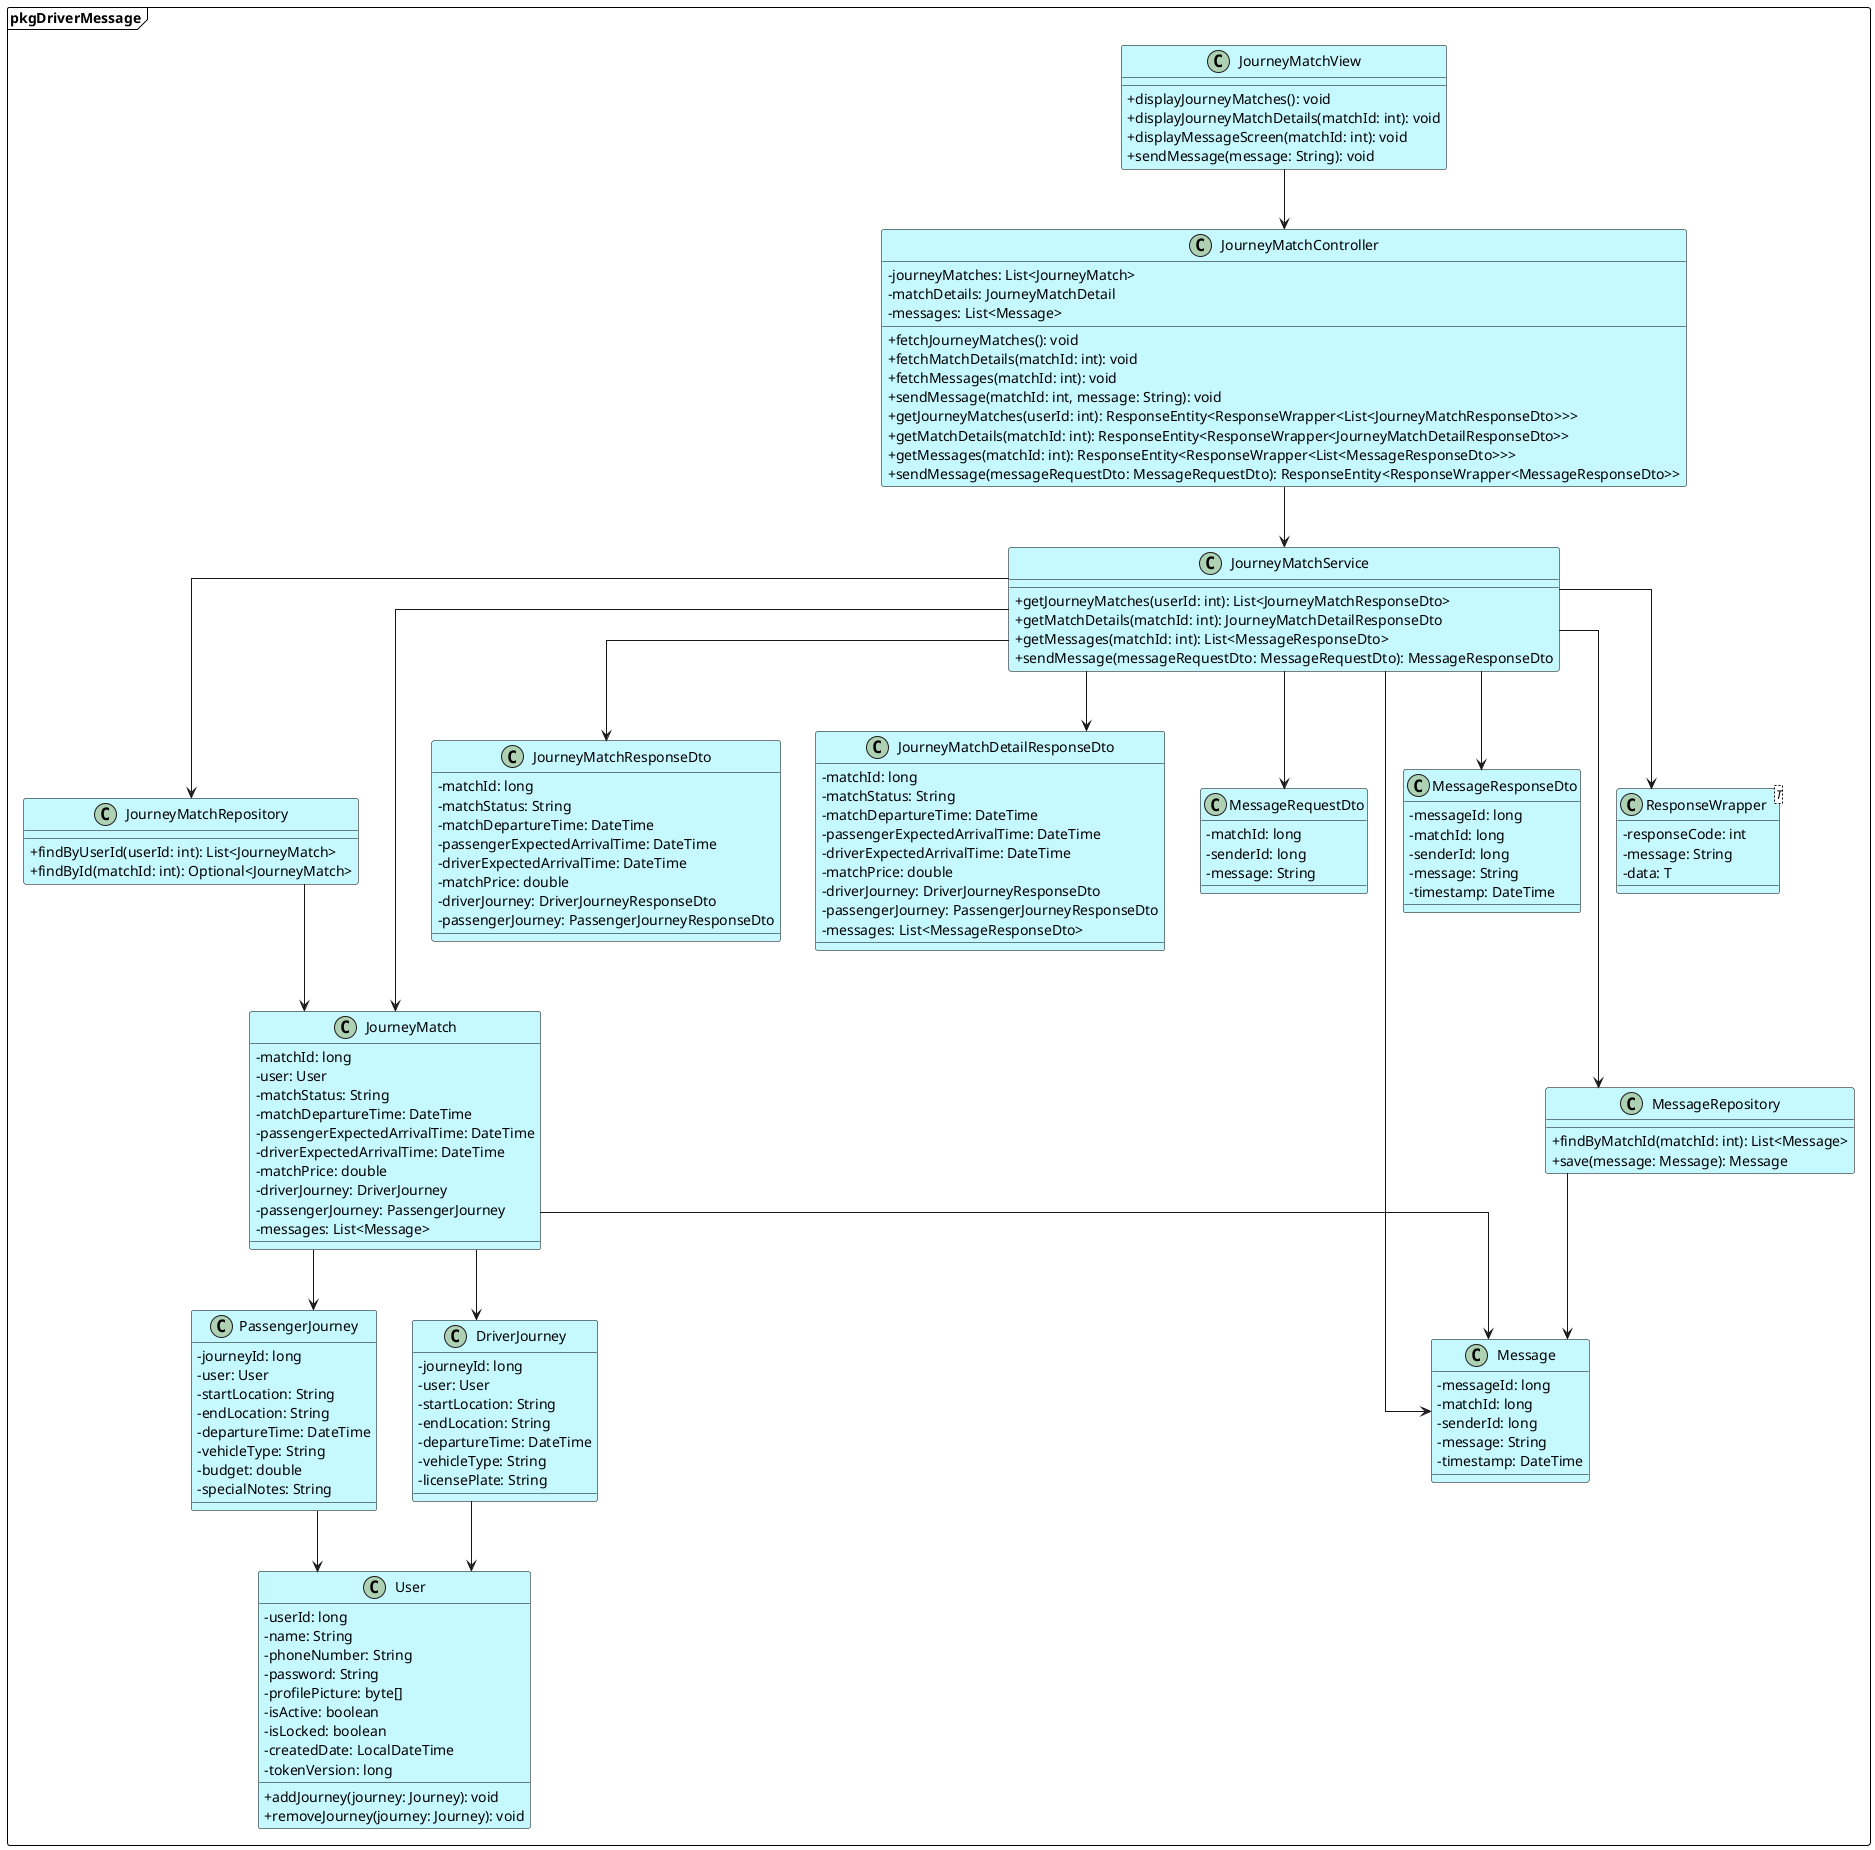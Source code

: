@startuml DriverMessage
skinparam classAttributeIconSize 0
skinparam linetype ortho

skinparam BackgroundColor #ffffff
skinparam class {
    BackgroundColor #c6f8ff
    BorderColor #000000
}

skinparam package {
    BackgroundColor #ffffff
    BorderColor #000000
}

package pkgDriverMessage <<Frame>>{

        class JourneyMatchView {
            + displayJourneyMatches(): void
            + displayJourneyMatchDetails(matchId: int): void
            + displayMessageScreen(matchId: int): void
            + sendMessage(message: String): void
        }

        class JourneyMatchController {
            - journeyMatches: List<JourneyMatch>
            - matchDetails: JourneyMatchDetail
            - messages: List<Message>
            + fetchJourneyMatches(): void
            + fetchMatchDetails(matchId: int): void
            + fetchMessages(matchId: int): void
            + sendMessage(matchId: int, message: String): void
        }
 
        class JourneyMatchController {
            + getJourneyMatches(userId: int): ResponseEntity<ResponseWrapper<List<JourneyMatchResponseDto>>>
            + getMatchDetails(matchId: int): ResponseEntity<ResponseWrapper<JourneyMatchDetailResponseDto>>
            + getMessages(matchId: int): ResponseEntity<ResponseWrapper<List<MessageResponseDto>>>
            + sendMessage(messageRequestDto: MessageRequestDto): ResponseEntity<ResponseWrapper<MessageResponseDto>>
        }
 
        class JourneyMatchService {
            + getJourneyMatches(userId: int): List<JourneyMatchResponseDto>
            + getMatchDetails(matchId: int): JourneyMatchDetailResponseDto
            + getMessages(matchId: int): List<MessageResponseDto>
            + sendMessage(messageRequestDto: MessageRequestDto): MessageResponseDto
        }

        class JourneyMatchRepository {
            + findByUserId(userId: int): List<JourneyMatch>
            + findById(matchId: int): Optional<JourneyMatch>
        }

        class MessageRepository {
            + findByMatchId(matchId: int): List<Message>
            + save(message: Message): Message
        }

        class JourneyMatchResponseDto {
            - matchId: long
            - matchStatus: String
            - matchDepartureTime: DateTime
            - passengerExpectedArrivalTime: DateTime
            - driverExpectedArrivalTime: DateTime
            - matchPrice: double
            - driverJourney: DriverJourneyResponseDto
            - passengerJourney: PassengerJourneyResponseDto
        }

        class JourneyMatchDetailResponseDto {
            - matchId: long
            - matchStatus: String
            - matchDepartureTime: DateTime
            - passengerExpectedArrivalTime: DateTime
            - driverExpectedArrivalTime: DateTime
            - matchPrice: double
            - driverJourney: DriverJourneyResponseDto
            - passengerJourney: PassengerJourneyResponseDto
            - messages: List<MessageResponseDto>
        }

        class MessageRequestDto {
            - matchId: long
            - senderId: long
            - message: String
        }

        class MessageResponseDto {
            - messageId: long
            - matchId: long
            - senderId: long
            - message: String
            - timestamp: DateTime
        }

        class ResponseWrapper<T> {
            - responseCode: int
            - message: String
            - data: T
        }

        class JourneyMatch {
            - matchId: long
            - user: User
            - matchStatus: String
            - matchDepartureTime: DateTime
            - passengerExpectedArrivalTime: DateTime
            - driverExpectedArrivalTime: DateTime
            - matchPrice: double
            - driverJourney: DriverJourney
            - passengerJourney: PassengerJourney
            - messages: List<Message>
        }

        class DriverJourney {
            - journeyId: long
            - user: User
            - startLocation: String
            - endLocation: String
            - departureTime: DateTime
            - vehicleType: String
            - licensePlate: String
        }

        class PassengerJourney {
            - journeyId: long
            - user: User
            - startLocation: String
            - endLocation: String
            - departureTime: DateTime
            - vehicleType: String
            - budget: double
            - specialNotes: String
        }

        class Message {
            - messageId: long
            - matchId: long
            - senderId: long
            - message: String
            - timestamp: DateTime
        }

        class User {
            - userId: long
            - name: String
            - phoneNumber: String
            - password: String
            - profilePicture: byte[]
            - isActive: boolean
            - isLocked: boolean
            - createdDate: LocalDateTime
            - tokenVersion: long
            + addJourney(journey: Journey): void
            + removeJourney(journey: Journey): void
        }
    

    JourneyMatchView --> JourneyMatchController
    JourneyMatchController --> JourneyMatchService
    JourneyMatchService --> JourneyMatchRepository
    JourneyMatchService --> MessageRepository
    JourneyMatchService --> JourneyMatchResponseDto
    JourneyMatchService --> JourneyMatchDetailResponseDto
    JourneyMatchService --> MessageRequestDto
    JourneyMatchService --> MessageResponseDto
    JourneyMatchService --> ResponseWrapper
    JourneyMatchService --> JourneyMatch
    JourneyMatchService --> Message
    JourneyMatchRepository --> JourneyMatch
    MessageRepository --> Message
    JourneyMatch --> DriverJourney
    JourneyMatch --> PassengerJourney
    JourneyMatch --> Message
    DriverJourney --> User
    PassengerJourney --> User

}

@enduml